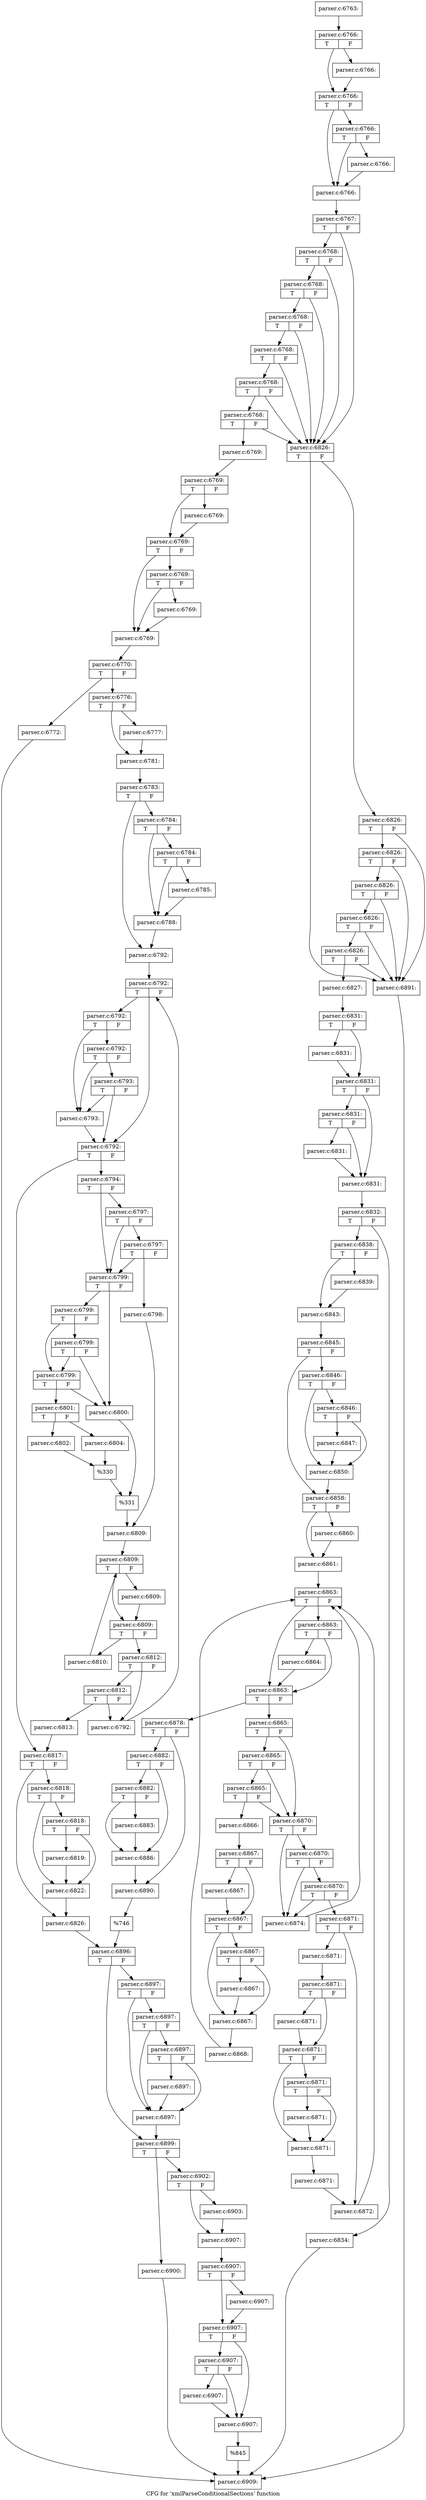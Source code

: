 digraph "CFG for 'xmlParseConditionalSections' function" {
	label="CFG for 'xmlParseConditionalSections' function";

	Node0x4b59ed0 [shape=record,label="{parser.c:6763:}"];
	Node0x4b59ed0 -> Node0x4b8e880;
	Node0x4b8e880 [shape=record,label="{parser.c:6766:|{<s0>T|<s1>F}}"];
	Node0x4b8e880 -> Node0x4b8f350;
	Node0x4b8e880 -> Node0x4b8f3a0;
	Node0x4b8f350 [shape=record,label="{parser.c:6766:}"];
	Node0x4b8f350 -> Node0x4b8f3a0;
	Node0x4b8f3a0 [shape=record,label="{parser.c:6766:|{<s0>T|<s1>F}}"];
	Node0x4b8f3a0 -> Node0x4b8fa80;
	Node0x4b8f3a0 -> Node0x4b8fa30;
	Node0x4b8fa80 [shape=record,label="{parser.c:6766:|{<s0>T|<s1>F}}"];
	Node0x4b8fa80 -> Node0x4b8f9e0;
	Node0x4b8fa80 -> Node0x4b8fa30;
	Node0x4b8f9e0 [shape=record,label="{parser.c:6766:}"];
	Node0x4b8f9e0 -> Node0x4b8fa30;
	Node0x4b8fa30 [shape=record,label="{parser.c:6766:}"];
	Node0x4b8fa30 -> Node0x4b8dfb0;
	Node0x4b8dfb0 [shape=record,label="{parser.c:6767:|{<s0>T|<s1>F}}"];
	Node0x4b8dfb0 -> Node0x4b90810;
	Node0x4b8dfb0 -> Node0x4b90600;
	Node0x4b90810 [shape=record,label="{parser.c:6768:|{<s0>T|<s1>F}}"];
	Node0x4b90810 -> Node0x4b907c0;
	Node0x4b90810 -> Node0x4b90600;
	Node0x4b907c0 [shape=record,label="{parser.c:6768:|{<s0>T|<s1>F}}"];
	Node0x4b907c0 -> Node0x4b90770;
	Node0x4b907c0 -> Node0x4b90600;
	Node0x4b90770 [shape=record,label="{parser.c:6768:|{<s0>T|<s1>F}}"];
	Node0x4b90770 -> Node0x4b90720;
	Node0x4b90770 -> Node0x4b90600;
	Node0x4b90720 [shape=record,label="{parser.c:6768:|{<s0>T|<s1>F}}"];
	Node0x4b90720 -> Node0x4b906d0;
	Node0x4b90720 -> Node0x4b90600;
	Node0x4b906d0 [shape=record,label="{parser.c:6768:|{<s0>T|<s1>F}}"];
	Node0x4b906d0 -> Node0x4b90650;
	Node0x4b906d0 -> Node0x4b90600;
	Node0x4b90650 [shape=record,label="{parser.c:6768:|{<s0>T|<s1>F}}"];
	Node0x4b90650 -> Node0x4b8e830;
	Node0x4b90650 -> Node0x4b90600;
	Node0x4b8e830 [shape=record,label="{parser.c:6769:}"];
	Node0x4b8e830 -> Node0x4b92bb0;
	Node0x4b92bb0 [shape=record,label="{parser.c:6769:|{<s0>T|<s1>F}}"];
	Node0x4b92bb0 -> Node0x4b93620;
	Node0x4b92bb0 -> Node0x4b93670;
	Node0x4b93620 [shape=record,label="{parser.c:6769:}"];
	Node0x4b93620 -> Node0x4b93670;
	Node0x4b93670 [shape=record,label="{parser.c:6769:|{<s0>T|<s1>F}}"];
	Node0x4b93670 -> Node0x4b93d50;
	Node0x4b93670 -> Node0x4b93d00;
	Node0x4b93d50 [shape=record,label="{parser.c:6769:|{<s0>T|<s1>F}}"];
	Node0x4b93d50 -> Node0x4b93cb0;
	Node0x4b93d50 -> Node0x4b93d00;
	Node0x4b93cb0 [shape=record,label="{parser.c:6769:}"];
	Node0x4b93cb0 -> Node0x4b93d00;
	Node0x4b93d00 [shape=record,label="{parser.c:6769:}"];
	Node0x4b93d00 -> Node0x4b92b10;
	Node0x4b92b10 [shape=record,label="{parser.c:6770:|{<s0>T|<s1>F}}"];
	Node0x4b92b10 -> Node0x4b92b60;
	Node0x4b92b10 -> Node0x4b948d0;
	Node0x4b92b60 [shape=record,label="{parser.c:6772:}"];
	Node0x4b92b60 -> Node0x4bc35c0;
	Node0x4b948d0 [shape=record,label="{parser.c:6776:|{<s0>T|<s1>F}}"];
	Node0x4b948d0 -> Node0x4b95320;
	Node0x4b948d0 -> Node0x4b95370;
	Node0x4b95320 [shape=record,label="{parser.c:6777:}"];
	Node0x4b95320 -> Node0x4b95370;
	Node0x4b95370 [shape=record,label="{parser.c:6781:}"];
	Node0x4b95370 -> Node0x4b94880;
	Node0x4b94880 [shape=record,label="{parser.c:6783:|{<s0>T|<s1>F}}"];
	Node0x4b94880 -> Node0x4b960e0;
	Node0x4b94880 -> Node0x4b96130;
	Node0x4b960e0 [shape=record,label="{parser.c:6784:|{<s0>T|<s1>F}}"];
	Node0x4b960e0 -> Node0x4b96540;
	Node0x4b960e0 -> Node0x4b964f0;
	Node0x4b96540 [shape=record,label="{parser.c:6784:|{<s0>T|<s1>F}}"];
	Node0x4b96540 -> Node0x4b964a0;
	Node0x4b96540 -> Node0x4b964f0;
	Node0x4b964a0 [shape=record,label="{parser.c:6785:}"];
	Node0x4b964a0 -> Node0x4b964f0;
	Node0x4b964f0 [shape=record,label="{parser.c:6788:}"];
	Node0x4b964f0 -> Node0x4b96130;
	Node0x4b96130 [shape=record,label="{parser.c:6792:}"];
	Node0x4b96130 -> Node0x4b97c30;
	Node0x4b97c30 [shape=record,label="{parser.c:6792:|{<s0>T|<s1>F}}"];
	Node0x4b97c30 -> Node0x4b97f70;
	Node0x4b97c30 -> Node0x4b97ed0;
	Node0x4b97f70 [shape=record,label="{parser.c:6792:|{<s0>T|<s1>F}}"];
	Node0x4b97f70 -> Node0x4b97f20;
	Node0x4b97f70 -> Node0x4b98510;
	Node0x4b98510 [shape=record,label="{parser.c:6792:|{<s0>T|<s1>F}}"];
	Node0x4b98510 -> Node0x4b97f20;
	Node0x4b98510 -> Node0x4b98490;
	Node0x4b98490 [shape=record,label="{parser.c:6793:|{<s0>T|<s1>F}}"];
	Node0x4b98490 -> Node0x4b97f20;
	Node0x4b98490 -> Node0x4b97ed0;
	Node0x4b97f20 [shape=record,label="{parser.c:6793:}"];
	Node0x4b97f20 -> Node0x4b97ed0;
	Node0x4b97ed0 [shape=record,label="{parser.c:6792:|{<s0>T|<s1>F}}"];
	Node0x4b97ed0 -> Node0x4b99470;
	Node0x4b97ed0 -> Node0x4b97e50;
	Node0x4b99470 [shape=record,label="{parser.c:6794:|{<s0>T|<s1>F}}"];
	Node0x4b99470 -> Node0x4b9a7f0;
	Node0x4b99470 -> Node0x4b9a720;
	Node0x4b9a7f0 [shape=record,label="{parser.c:6797:|{<s0>T|<s1>F}}"];
	Node0x4b9a7f0 -> Node0x4b9a770;
	Node0x4b9a7f0 -> Node0x4b9a720;
	Node0x4b9a770 [shape=record,label="{parser.c:6797:|{<s0>T|<s1>F}}"];
	Node0x4b9a770 -> Node0x4b9a680;
	Node0x4b9a770 -> Node0x4b9a720;
	Node0x4b9a680 [shape=record,label="{parser.c:6798:}"];
	Node0x4b9a680 -> Node0x4b9a6d0;
	Node0x4b9a720 [shape=record,label="{parser.c:6799:|{<s0>T|<s1>F}}"];
	Node0x4b9a720 -> Node0x4b9baf0;
	Node0x4b9a720 -> Node0x4b9bc60;
	Node0x4b9bc60 [shape=record,label="{parser.c:6799:|{<s0>T|<s1>F}}"];
	Node0x4b9bc60 -> Node0x4b9c140;
	Node0x4b9bc60 -> Node0x4b9bbe0;
	Node0x4b9c140 [shape=record,label="{parser.c:6799:|{<s0>T|<s1>F}}"];
	Node0x4b9c140 -> Node0x4b9baf0;
	Node0x4b9c140 -> Node0x4b9bbe0;
	Node0x4b9bbe0 [shape=record,label="{parser.c:6799:|{<s0>T|<s1>F}}"];
	Node0x4b9bbe0 -> Node0x4b9baf0;
	Node0x4b9bbe0 -> Node0x4b9bb90;
	Node0x4b9baf0 [shape=record,label="{parser.c:6800:}"];
	Node0x4b9baf0 -> Node0x4b9bb40;
	Node0x4b9bb90 [shape=record,label="{parser.c:6801:|{<s0>T|<s1>F}}"];
	Node0x4b9bb90 -> Node0x4b9d0b0;
	Node0x4b9bb90 -> Node0x4b9d150;
	Node0x4b9d0b0 [shape=record,label="{parser.c:6802:}"];
	Node0x4b9d0b0 -> Node0x4b9d100;
	Node0x4b9d150 [shape=record,label="{parser.c:6804:}"];
	Node0x4b9d150 -> Node0x4b9d100;
	Node0x4b9d100 [shape=record,label="{%330}"];
	Node0x4b9d100 -> Node0x4b9bb40;
	Node0x4b9bb40 [shape=record,label="{%331}"];
	Node0x4b9bb40 -> Node0x4b9a6d0;
	Node0x4b9a6d0 [shape=record,label="{parser.c:6809:}"];
	Node0x4b9a6d0 -> Node0x4b9dc10;
	Node0x4b9dc10 [shape=record,label="{parser.c:6809:|{<s0>T|<s1>F}}"];
	Node0x4b9dc10 -> Node0x4b9df00;
	Node0x4b9dc10 -> Node0x4b9deb0;
	Node0x4b9df00 [shape=record,label="{parser.c:6809:}"];
	Node0x4b9df00 -> Node0x4b9deb0;
	Node0x4b9deb0 [shape=record,label="{parser.c:6809:|{<s0>T|<s1>F}}"];
	Node0x4b9deb0 -> Node0x4b9e750;
	Node0x4b9deb0 -> Node0x4b9de30;
	Node0x4b9e750 [shape=record,label="{parser.c:6810:}"];
	Node0x4b9e750 -> Node0x4b9dc10;
	Node0x4b9de30 [shape=record,label="{parser.c:6812:|{<s0>T|<s1>F}}"];
	Node0x4b9de30 -> Node0x4b9eac0;
	Node0x4b9de30 -> Node0x4b9ea70;
	Node0x4b9eac0 [shape=record,label="{parser.c:6812:|{<s0>T|<s1>F}}"];
	Node0x4b9eac0 -> Node0x4b9ea20;
	Node0x4b9eac0 -> Node0x4b9ea70;
	Node0x4b9ea20 [shape=record,label="{parser.c:6813:}"];
	Node0x4b9ea20 -> Node0x4b97e50;
	Node0x4b9ea70 [shape=record,label="{parser.c:6792:}"];
	Node0x4b9ea70 -> Node0x4b97c30;
	Node0x4b97e50 [shape=record,label="{parser.c:6817:|{<s0>T|<s1>F}}"];
	Node0x4b97e50 -> Node0x4b9f990;
	Node0x4b97e50 -> Node0x4b9f9e0;
	Node0x4b9f990 [shape=record,label="{parser.c:6818:|{<s0>T|<s1>F}}"];
	Node0x4b9f990 -> Node0x4b9fdf0;
	Node0x4b9f990 -> Node0x4b9fda0;
	Node0x4b9fdf0 [shape=record,label="{parser.c:6818:|{<s0>T|<s1>F}}"];
	Node0x4b9fdf0 -> Node0x4b9fd50;
	Node0x4b9fdf0 -> Node0x4b9fda0;
	Node0x4b9fd50 [shape=record,label="{parser.c:6819:}"];
	Node0x4b9fd50 -> Node0x4b9fda0;
	Node0x4b9fda0 [shape=record,label="{parser.c:6822:}"];
	Node0x4b9fda0 -> Node0x4b9f9e0;
	Node0x4b9f9e0 [shape=record,label="{parser.c:6826:}"];
	Node0x4b9f9e0 -> Node0x4b905b0;
	Node0x4b90600 [shape=record,label="{parser.c:6826:|{<s0>T|<s1>F}}"];
	Node0x4b90600 -> Node0x4ba1870;
	Node0x4b90600 -> Node0x4ba16b0;
	Node0x4ba1870 [shape=record,label="{parser.c:6826:|{<s0>T|<s1>F}}"];
	Node0x4ba1870 -> Node0x4ba1820;
	Node0x4ba1870 -> Node0x4ba16b0;
	Node0x4ba1820 [shape=record,label="{parser.c:6826:|{<s0>T|<s1>F}}"];
	Node0x4ba1820 -> Node0x4ba17d0;
	Node0x4ba1820 -> Node0x4ba16b0;
	Node0x4ba17d0 [shape=record,label="{parser.c:6826:|{<s0>T|<s1>F}}"];
	Node0x4ba17d0 -> Node0x4ba1780;
	Node0x4ba17d0 -> Node0x4ba16b0;
	Node0x4ba1780 [shape=record,label="{parser.c:6826:|{<s0>T|<s1>F}}"];
	Node0x4ba1780 -> Node0x4ba1700;
	Node0x4ba1780 -> Node0x4ba16b0;
	Node0x4ba1700 [shape=record,label="{parser.c:6826:|{<s0>T|<s1>F}}"];
	Node0x4ba1700 -> Node0x4ba1610;
	Node0x4ba1700 -> Node0x4ba16b0;
	Node0x4ba1610 [shape=record,label="{parser.c:6827:}"];
	Node0x4ba1610 -> Node0x49175c0;
	Node0x49175c0 [shape=record,label="{parser.c:6831:|{<s0>T|<s1>F}}"];
	Node0x49175c0 -> Node0x4918090;
	Node0x49175c0 -> Node0x49180e0;
	Node0x4918090 [shape=record,label="{parser.c:6831:}"];
	Node0x4918090 -> Node0x49180e0;
	Node0x49180e0 [shape=record,label="{parser.c:6831:|{<s0>T|<s1>F}}"];
	Node0x49180e0 -> Node0x49187c0;
	Node0x49180e0 -> Node0x4918770;
	Node0x49187c0 [shape=record,label="{parser.c:6831:|{<s0>T|<s1>F}}"];
	Node0x49187c0 -> Node0x4918720;
	Node0x49187c0 -> Node0x4918770;
	Node0x4918720 [shape=record,label="{parser.c:6831:}"];
	Node0x4918720 -> Node0x4918770;
	Node0x4918770 [shape=record,label="{parser.c:6831:}"];
	Node0x4918770 -> Node0x4917520;
	Node0x4917520 [shape=record,label="{parser.c:6832:|{<s0>T|<s1>F}}"];
	Node0x4917520 -> Node0x4917570;
	Node0x4917520 -> Node0x4919340;
	Node0x4917570 [shape=record,label="{parser.c:6834:}"];
	Node0x4917570 -> Node0x4bc35c0;
	Node0x4919340 [shape=record,label="{parser.c:6838:|{<s0>T|<s1>F}}"];
	Node0x4919340 -> Node0x4919df0;
	Node0x4919340 -> Node0x4919e40;
	Node0x4919df0 [shape=record,label="{parser.c:6839:}"];
	Node0x4919df0 -> Node0x4919e40;
	Node0x4919e40 [shape=record,label="{parser.c:6843:}"];
	Node0x4919e40 -> Node0x49192f0;
	Node0x49192f0 [shape=record,label="{parser.c:6845:|{<s0>T|<s1>F}}"];
	Node0x49192f0 -> Node0x491a9d0;
	Node0x49192f0 -> Node0x491aa20;
	Node0x491a9d0 [shape=record,label="{parser.c:6846:|{<s0>T|<s1>F}}"];
	Node0x491a9d0 -> Node0x491ae30;
	Node0x491a9d0 -> Node0x491ade0;
	Node0x491ae30 [shape=record,label="{parser.c:6846:|{<s0>T|<s1>F}}"];
	Node0x491ae30 -> Node0x491ad90;
	Node0x491ae30 -> Node0x491ade0;
	Node0x491ad90 [shape=record,label="{parser.c:6847:}"];
	Node0x491ad90 -> Node0x491ade0;
	Node0x491ade0 [shape=record,label="{parser.c:6850:}"];
	Node0x491ade0 -> Node0x491aa20;
	Node0x491aa20 [shape=record,label="{parser.c:6858:|{<s0>T|<s1>F}}"];
	Node0x491aa20 -> Node0x491cad0;
	Node0x491aa20 -> Node0x491cb20;
	Node0x491cad0 [shape=record,label="{parser.c:6860:}"];
	Node0x491cad0 -> Node0x491cb20;
	Node0x491cb20 [shape=record,label="{parser.c:6861:}"];
	Node0x491cb20 -> Node0x491d3e0;
	Node0x491d3e0 [shape=record,label="{parser.c:6863:|{<s0>T|<s1>F}}"];
	Node0x491d3e0 -> Node0x491d720;
	Node0x491d3e0 -> Node0x491d680;
	Node0x491d720 [shape=record,label="{parser.c:6863:|{<s0>T|<s1>F}}"];
	Node0x491d720 -> Node0x491d6d0;
	Node0x491d720 -> Node0x491d680;
	Node0x491d6d0 [shape=record,label="{parser.c:6864:}"];
	Node0x491d6d0 -> Node0x491d680;
	Node0x491d680 [shape=record,label="{parser.c:6863:|{<s0>T|<s1>F}}"];
	Node0x491d680 -> Node0x491ddc0;
	Node0x491d680 -> Node0x491d600;
	Node0x491ddc0 [shape=record,label="{parser.c:6865:|{<s0>T|<s1>F}}"];
	Node0x491ddc0 -> Node0x491e4d0;
	Node0x491ddc0 -> Node0x491e400;
	Node0x491e4d0 [shape=record,label="{parser.c:6865:|{<s0>T|<s1>F}}"];
	Node0x491e4d0 -> Node0x491e450;
	Node0x491e4d0 -> Node0x491e400;
	Node0x491e450 [shape=record,label="{parser.c:6865:|{<s0>T|<s1>F}}"];
	Node0x491e450 -> Node0x491e3b0;
	Node0x491e450 -> Node0x491e400;
	Node0x491e3b0 [shape=record,label="{parser.c:6866:}"];
	Node0x491e3b0 -> Node0x491f750;
	Node0x491f750 [shape=record,label="{parser.c:6867:|{<s0>T|<s1>F}}"];
	Node0x491f750 -> Node0x4920220;
	Node0x491f750 -> Node0x4920270;
	Node0x4920220 [shape=record,label="{parser.c:6867:}"];
	Node0x4920220 -> Node0x4920270;
	Node0x4920270 [shape=record,label="{parser.c:6867:|{<s0>T|<s1>F}}"];
	Node0x4920270 -> Node0x4920950;
	Node0x4920270 -> Node0x4920900;
	Node0x4920950 [shape=record,label="{parser.c:6867:|{<s0>T|<s1>F}}"];
	Node0x4920950 -> Node0x49208b0;
	Node0x4920950 -> Node0x4920900;
	Node0x49208b0 [shape=record,label="{parser.c:6867:}"];
	Node0x49208b0 -> Node0x4920900;
	Node0x4920900 [shape=record,label="{parser.c:6867:}"];
	Node0x4920900 -> Node0x491f6b0;
	Node0x491f6b0 [shape=record,label="{parser.c:6868:}"];
	Node0x491f6b0 -> Node0x491d3e0;
	Node0x491e400 [shape=record,label="{parser.c:6870:|{<s0>T|<s1>F}}"];
	Node0x491e400 -> Node0x4921580;
	Node0x491e400 -> Node0x49214b0;
	Node0x4921580 [shape=record,label="{parser.c:6870:|{<s0>T|<s1>F}}"];
	Node0x4921580 -> Node0x4921500;
	Node0x4921580 -> Node0x49214b0;
	Node0x4921500 [shape=record,label="{parser.c:6870:|{<s0>T|<s1>F}}"];
	Node0x4921500 -> Node0x491f700;
	Node0x4921500 -> Node0x49214b0;
	Node0x491f700 [shape=record,label="{parser.c:6871:|{<s0>T|<s1>F}}"];
	Node0x491f700 -> Node0x49226d0;
	Node0x491f700 -> Node0x4922720;
	Node0x49226d0 [shape=record,label="{parser.c:6871:}"];
	Node0x49226d0 -> Node0x4922b70;
	Node0x4922b70 [shape=record,label="{parser.c:6871:|{<s0>T|<s1>F}}"];
	Node0x4922b70 -> Node0x49235e0;
	Node0x4922b70 -> Node0x4923630;
	Node0x49235e0 [shape=record,label="{parser.c:6871:}"];
	Node0x49235e0 -> Node0x4923630;
	Node0x4923630 [shape=record,label="{parser.c:6871:|{<s0>T|<s1>F}}"];
	Node0x4923630 -> Node0x4923d10;
	Node0x4923630 -> Node0x4923cc0;
	Node0x4923d10 [shape=record,label="{parser.c:6871:|{<s0>T|<s1>F}}"];
	Node0x4923d10 -> Node0x4923c70;
	Node0x4923d10 -> Node0x4923cc0;
	Node0x4923c70 [shape=record,label="{parser.c:6871:}"];
	Node0x4923c70 -> Node0x4923cc0;
	Node0x4923cc0 [shape=record,label="{parser.c:6871:}"];
	Node0x4923cc0 -> Node0x4922ad0;
	Node0x4922ad0 [shape=record,label="{parser.c:6871:}"];
	Node0x4922ad0 -> Node0x4922720;
	Node0x4922720 [shape=record,label="{parser.c:6872:}"];
	Node0x4922720 -> Node0x491d3e0;
	Node0x49214b0 [shape=record,label="{parser.c:6874:}"];
	Node0x49214b0 -> Node0x491d3e0;
	Node0x491d600 [shape=record,label="{parser.c:6878:|{<s0>T|<s1>F}}"];
	Node0x491d600 -> Node0x4922b20;
	Node0x491d600 -> Node0x4925020;
	Node0x4922b20 [shape=record,label="{parser.c:6882:|{<s0>T|<s1>F}}"];
	Node0x4922b20 -> Node0x4bbfe10;
	Node0x4922b20 -> Node0x4bbfdc0;
	Node0x4bbfe10 [shape=record,label="{parser.c:6882:|{<s0>T|<s1>F}}"];
	Node0x4bbfe10 -> Node0x4bbfd70;
	Node0x4bbfe10 -> Node0x4bbfdc0;
	Node0x4bbfd70 [shape=record,label="{parser.c:6883:}"];
	Node0x4bbfd70 -> Node0x4bbfdc0;
	Node0x4bbfdc0 [shape=record,label="{parser.c:6886:}"];
	Node0x4bbfdc0 -> Node0x4925020;
	Node0x4925020 [shape=record,label="{parser.c:6890:}"];
	Node0x4925020 -> Node0x4ba1660;
	Node0x4ba16b0 [shape=record,label="{parser.c:6891:}"];
	Node0x4ba16b0 -> Node0x4bc35c0;
	Node0x4ba1660 [shape=record,label="{%746}"];
	Node0x4ba1660 -> Node0x4b905b0;
	Node0x4b905b0 [shape=record,label="{parser.c:6896:|{<s0>T|<s1>F}}"];
	Node0x4b905b0 -> Node0x4bc1b20;
	Node0x4b905b0 -> Node0x4bc1b70;
	Node0x4bc1b20 [shape=record,label="{parser.c:6897:|{<s0>T|<s1>F}}"];
	Node0x4bc1b20 -> Node0x4bc2270;
	Node0x4bc1b20 -> Node0x4bc21a0;
	Node0x4bc2270 [shape=record,label="{parser.c:6897:|{<s0>T|<s1>F}}"];
	Node0x4bc2270 -> Node0x4bc21f0;
	Node0x4bc2270 -> Node0x4bc21a0;
	Node0x4bc21f0 [shape=record,label="{parser.c:6897:|{<s0>T|<s1>F}}"];
	Node0x4bc21f0 -> Node0x4bc2150;
	Node0x4bc21f0 -> Node0x4bc21a0;
	Node0x4bc2150 [shape=record,label="{parser.c:6897:}"];
	Node0x4bc2150 -> Node0x4bc21a0;
	Node0x4bc21a0 [shape=record,label="{parser.c:6897:}"];
	Node0x4bc21a0 -> Node0x4bc1b70;
	Node0x4bc1b70 [shape=record,label="{parser.c:6899:|{<s0>T|<s1>F}}"];
	Node0x4bc1b70 -> Node0x4bc3570;
	Node0x4bc1b70 -> Node0x4bc3610;
	Node0x4bc3570 [shape=record,label="{parser.c:6900:}"];
	Node0x4bc3570 -> Node0x4bc35c0;
	Node0x4bc3610 [shape=record,label="{parser.c:6902:|{<s0>T|<s1>F}}"];
	Node0x4bc3610 -> Node0x4bc3f40;
	Node0x4bc3610 -> Node0x4bc3f90;
	Node0x4bc3f40 [shape=record,label="{parser.c:6903:}"];
	Node0x4bc3f40 -> Node0x4bc3f90;
	Node0x4bc3f90 [shape=record,label="{parser.c:6907:}"];
	Node0x4bc3f90 -> Node0x4bc4940;
	Node0x4bc4940 [shape=record,label="{parser.c:6907:|{<s0>T|<s1>F}}"];
	Node0x4bc4940 -> Node0x4bc5410;
	Node0x4bc4940 -> Node0x4bc5460;
	Node0x4bc5410 [shape=record,label="{parser.c:6907:}"];
	Node0x4bc5410 -> Node0x4bc5460;
	Node0x4bc5460 [shape=record,label="{parser.c:6907:|{<s0>T|<s1>F}}"];
	Node0x4bc5460 -> Node0x4bc5b40;
	Node0x4bc5460 -> Node0x4bc5af0;
	Node0x4bc5b40 [shape=record,label="{parser.c:6907:|{<s0>T|<s1>F}}"];
	Node0x4bc5b40 -> Node0x4bc5aa0;
	Node0x4bc5b40 -> Node0x4bc5af0;
	Node0x4bc5aa0 [shape=record,label="{parser.c:6907:}"];
	Node0x4bc5aa0 -> Node0x4bc5af0;
	Node0x4bc5af0 [shape=record,label="{parser.c:6907:}"];
	Node0x4bc5af0 -> Node0x4bc48a0;
	Node0x4bc48a0 [shape=record,label="{%845}"];
	Node0x4bc48a0 -> Node0x4bc35c0;
	Node0x4bc35c0 [shape=record,label="{parser.c:6909:}"];
}
